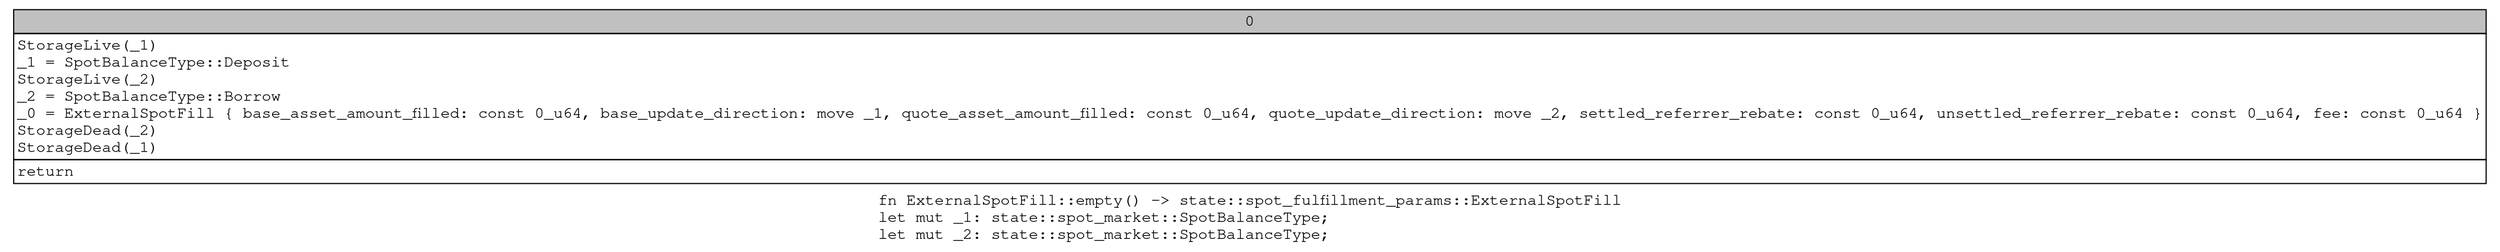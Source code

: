 digraph Mir_0_4014 {
    graph [fontname="Courier, monospace"];
    node [fontname="Courier, monospace"];
    edge [fontname="Courier, monospace"];
    label=<fn ExternalSpotFill::empty() -&gt; state::spot_fulfillment_params::ExternalSpotFill<br align="left"/>let mut _1: state::spot_market::SpotBalanceType;<br align="left"/>let mut _2: state::spot_market::SpotBalanceType;<br align="left"/>>;
    bb0__0_4014 [shape="none", label=<<table border="0" cellborder="1" cellspacing="0"><tr><td bgcolor="gray" align="center" colspan="1">0</td></tr><tr><td align="left" balign="left">StorageLive(_1)<br/>_1 = SpotBalanceType::Deposit<br/>StorageLive(_2)<br/>_2 = SpotBalanceType::Borrow<br/>_0 = ExternalSpotFill { base_asset_amount_filled: const 0_u64, base_update_direction: move _1, quote_asset_amount_filled: const 0_u64, quote_update_direction: move _2, settled_referrer_rebate: const 0_u64, unsettled_referrer_rebate: const 0_u64, fee: const 0_u64 }<br/>StorageDead(_2)<br/>StorageDead(_1)<br/></td></tr><tr><td align="left">return</td></tr></table>>];
}
